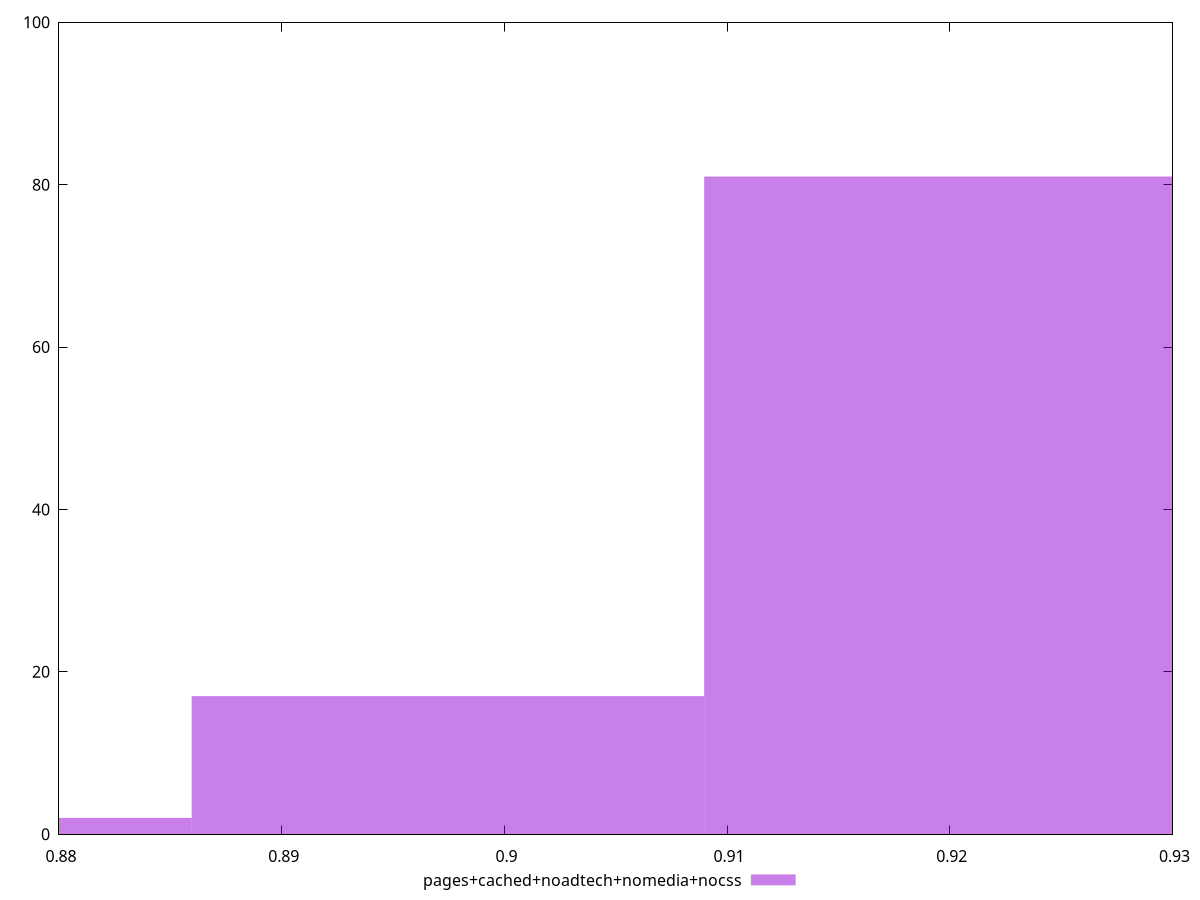reset

$pagesCachedNoadtechNomediaNocss <<EOF
0.920475123183533 81
0.8974632451039447 17
0.8744513670243563 2
EOF

set key outside below
set boxwidth 0.023011878079588325
set xrange [0.88:0.93]
set yrange [0:100]
set trange [0:100]
set style fill transparent solid 0.5 noborder
set terminal svg size 640, 490 enhanced background rgb 'white'
set output "report_00011_2021-02-09T10:53:21.242Z/meta/score/comparison/histogram/4_vs_5.svg"

plot $pagesCachedNoadtechNomediaNocss title "pages+cached+noadtech+nomedia+nocss" with boxes

reset
